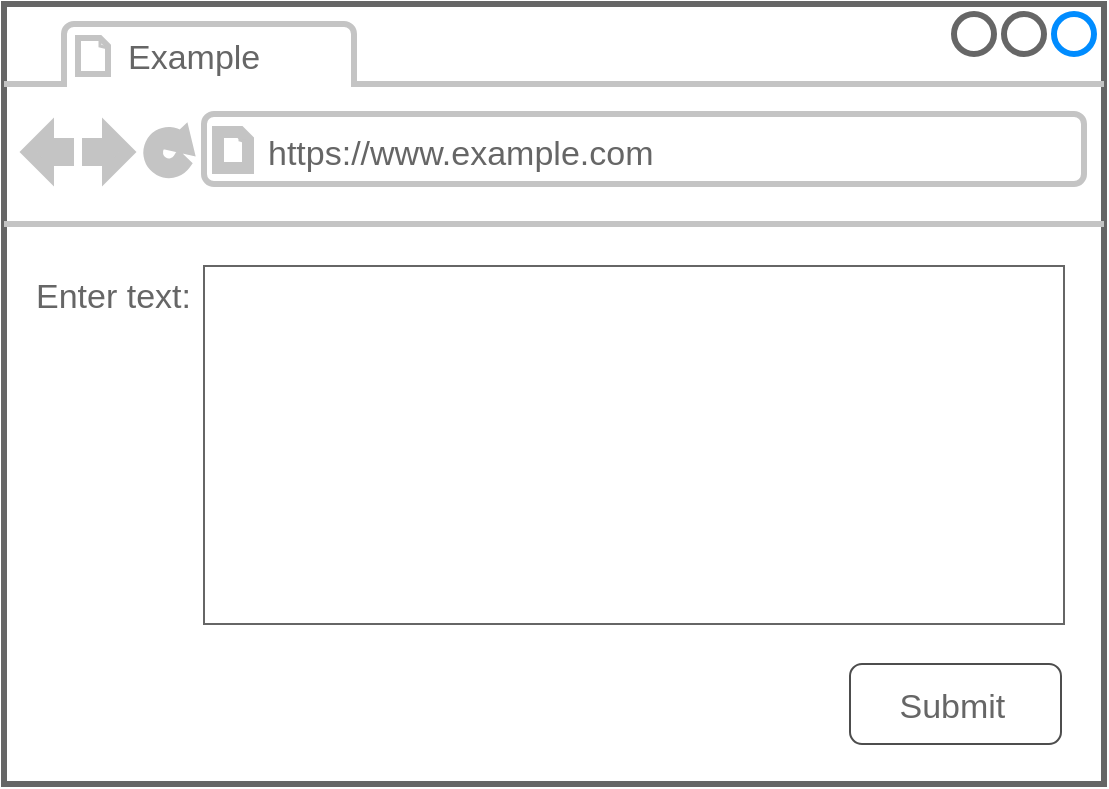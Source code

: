 <mxfile version="21.2.8" type="device">
  <diagram name="Page-1" id="mpfsfH5Oe3U2C0gDahWU">
    <mxGraphModel dx="1114" dy="842" grid="1" gridSize="10" guides="1" tooltips="1" connect="1" arrows="1" fold="1" page="1" pageScale="1" pageWidth="850" pageHeight="1100" math="0" shadow="0">
      <root>
        <mxCell id="0" />
        <mxCell id="1" parent="0" />
        <mxCell id="8POG2gJE3sNda549sJjB-1" value="" style="strokeWidth=3;shadow=0;dashed=0;align=center;shape=mxgraph.mockup.containers.browserWindow;rSize=0;strokeColor=#666666;strokeColor2=#008cff;strokeColor3=#c4c4c4;mainText=,;recursiveResize=0;" parent="1" vertex="1">
          <mxGeometry x="150" y="240" width="550" height="390" as="geometry" />
        </mxCell>
        <mxCell id="8POG2gJE3sNda549sJjB-2" value="Example" style="strokeWidth=1;shadow=0;dashed=0;align=center;shape=mxgraph.mockup.containers.anchor;fontSize=17;fontColor=#666666;align=left;" parent="8POG2gJE3sNda549sJjB-1" vertex="1">
          <mxGeometry x="60" y="12" width="110" height="26" as="geometry" />
        </mxCell>
        <mxCell id="8POG2gJE3sNda549sJjB-3" value="https://www.example.com" style="strokeWidth=1;shadow=0;dashed=0;align=center;shape=mxgraph.mockup.containers.anchor;rSize=0;fontSize=17;fontColor=#666666;align=left;" parent="8POG2gJE3sNda549sJjB-1" vertex="1">
          <mxGeometry x="130" y="60" width="250" height="26" as="geometry" />
        </mxCell>
        <mxCell id="8POG2gJE3sNda549sJjB-6" value="Enter text:" style="strokeWidth=1;shadow=0;dashed=0;align=center;shape=mxgraph.mockup.text.textBox;fontColor=#666666;align=left;fontSize=17;spacingLeft=4;spacingTop=-3;strokeColor=none;mainText=;" parent="8POG2gJE3sNda549sJjB-1" vertex="1">
          <mxGeometry x="10" y="131" width="90" height="30" as="geometry" />
        </mxCell>
        <mxCell id="8POG2gJE3sNda549sJjB-7" value="" style="rounded=1;shadow=0;dashed=0;fontSize=10;fillColor=#FFFFFF;align=center;strokeColor=#4D4D4D;fontColor=#ffffff;" parent="8POG2gJE3sNda549sJjB-1" vertex="1">
          <mxGeometry x="423" y="330" width="105.5" height="40" as="geometry" />
        </mxCell>
        <mxCell id="doKdHkYZvCiMZ6U3fsHV-1" value="Submit" style="strokeWidth=1;shadow=0;dashed=0;align=center;shape=mxgraph.mockup.text.textBox;fontColor=#666666;align=left;fontSize=17;spacingLeft=4;spacingTop=-3;strokeColor=none;mainText=;" parent="8POG2gJE3sNda549sJjB-1" vertex="1">
          <mxGeometry x="441.75" y="336" width="67.25" height="30" as="geometry" />
        </mxCell>
        <mxCell id="8POG2gJE3sNda549sJjB-5" value="" style="strokeWidth=1;shadow=0;dashed=0;align=center;shape=mxgraph.mockup.text.textBox;fontColor=#666666;align=left;fontSize=17;spacingLeft=4;spacingTop=-3;strokeColor=#666666;mainText=;" parent="1" vertex="1">
          <mxGeometry x="250" y="371" width="430" height="179" as="geometry" />
        </mxCell>
      </root>
    </mxGraphModel>
  </diagram>
</mxfile>

